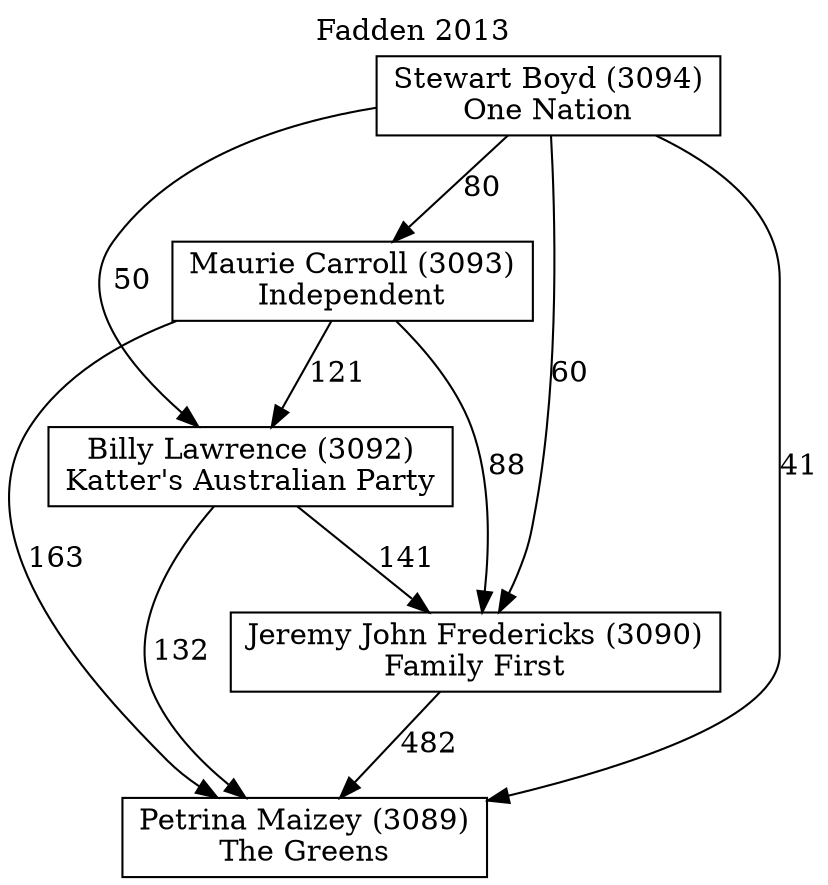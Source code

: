 // House preference flow
digraph "Petrina Maizey (3089)_Fadden_2013" {
	graph [label="Fadden 2013" labelloc=t mclimit=10]
	node [shape=box]
	"Billy Lawrence (3092)" [label="Billy Lawrence (3092)
Katter's Australian Party"]
	"Jeremy John Fredericks (3090)" [label="Jeremy John Fredericks (3090)
Family First"]
	"Maurie Carroll (3093)" [label="Maurie Carroll (3093)
Independent"]
	"Petrina Maizey (3089)" [label="Petrina Maizey (3089)
The Greens"]
	"Stewart Boyd (3094)" [label="Stewart Boyd (3094)
One Nation"]
	"Billy Lawrence (3092)" -> "Jeremy John Fredericks (3090)" [label=141]
	"Billy Lawrence (3092)" -> "Petrina Maizey (3089)" [label=132]
	"Jeremy John Fredericks (3090)" -> "Petrina Maizey (3089)" [label=482]
	"Maurie Carroll (3093)" -> "Billy Lawrence (3092)" [label=121]
	"Maurie Carroll (3093)" -> "Jeremy John Fredericks (3090)" [label=88]
	"Maurie Carroll (3093)" -> "Petrina Maizey (3089)" [label=163]
	"Stewart Boyd (3094)" -> "Billy Lawrence (3092)" [label=50]
	"Stewart Boyd (3094)" -> "Jeremy John Fredericks (3090)" [label=60]
	"Stewart Boyd (3094)" -> "Maurie Carroll (3093)" [label=80]
	"Stewart Boyd (3094)" -> "Petrina Maizey (3089)" [label=41]
}
